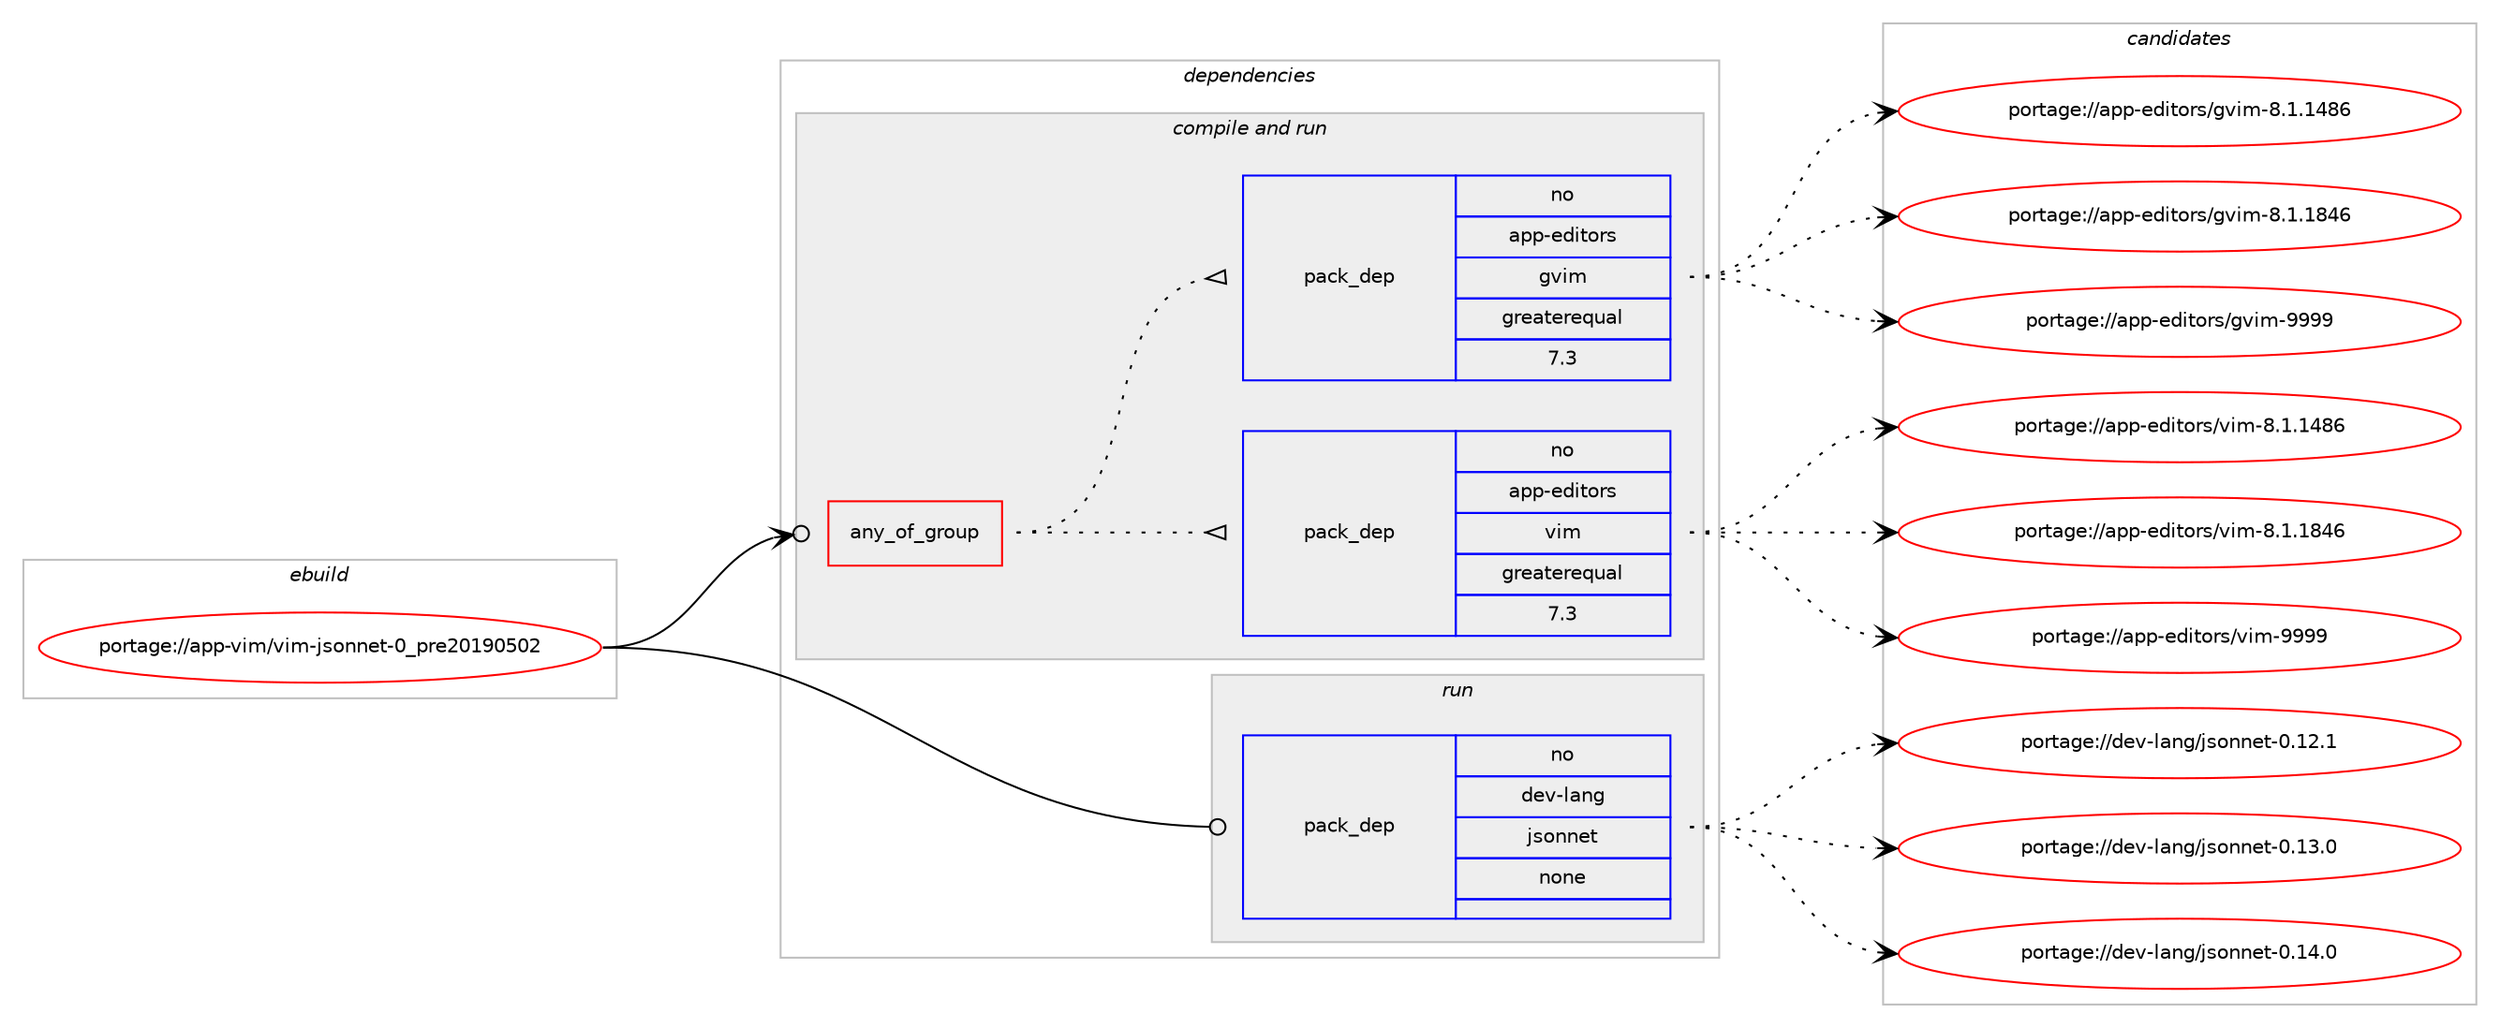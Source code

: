 digraph prolog {

# *************
# Graph options
# *************

newrank=true;
concentrate=true;
compound=true;
graph [rankdir=LR,fontname=Helvetica,fontsize=10,ranksep=1.5];#, ranksep=2.5, nodesep=0.2];
edge  [arrowhead=vee];
node  [fontname=Helvetica,fontsize=10];

# **********
# The ebuild
# **********

subgraph cluster_leftcol {
color=gray;
rank=same;
label=<<i>ebuild</i>>;
id [label="portage://app-vim/vim-jsonnet-0_pre20190502", color=red, width=4, href="../app-vim/vim-jsonnet-0_pre20190502.svg"];
}

# ****************
# The dependencies
# ****************

subgraph cluster_midcol {
color=gray;
label=<<i>dependencies</i>>;
subgraph cluster_compile {
fillcolor="#eeeeee";
style=filled;
label=<<i>compile</i>>;
}
subgraph cluster_compileandrun {
fillcolor="#eeeeee";
style=filled;
label=<<i>compile and run</i>>;
subgraph any1037 {
dependency49935 [label=<<TABLE BORDER="0" CELLBORDER="1" CELLSPACING="0" CELLPADDING="4"><TR><TD CELLPADDING="10">any_of_group</TD></TR></TABLE>>, shape=none, color=red];subgraph pack37159 {
dependency49936 [label=<<TABLE BORDER="0" CELLBORDER="1" CELLSPACING="0" CELLPADDING="4" WIDTH="220"><TR><TD ROWSPAN="6" CELLPADDING="30">pack_dep</TD></TR><TR><TD WIDTH="110">no</TD></TR><TR><TD>app-editors</TD></TR><TR><TD>vim</TD></TR><TR><TD>greaterequal</TD></TR><TR><TD>7.3</TD></TR></TABLE>>, shape=none, color=blue];
}
dependency49935:e -> dependency49936:w [weight=20,style="dotted",arrowhead="oinv"];
subgraph pack37160 {
dependency49937 [label=<<TABLE BORDER="0" CELLBORDER="1" CELLSPACING="0" CELLPADDING="4" WIDTH="220"><TR><TD ROWSPAN="6" CELLPADDING="30">pack_dep</TD></TR><TR><TD WIDTH="110">no</TD></TR><TR><TD>app-editors</TD></TR><TR><TD>gvim</TD></TR><TR><TD>greaterequal</TD></TR><TR><TD>7.3</TD></TR></TABLE>>, shape=none, color=blue];
}
dependency49935:e -> dependency49937:w [weight=20,style="dotted",arrowhead="oinv"];
}
id:e -> dependency49935:w [weight=20,style="solid",arrowhead="odotvee"];
}
subgraph cluster_run {
fillcolor="#eeeeee";
style=filled;
label=<<i>run</i>>;
subgraph pack37161 {
dependency49938 [label=<<TABLE BORDER="0" CELLBORDER="1" CELLSPACING="0" CELLPADDING="4" WIDTH="220"><TR><TD ROWSPAN="6" CELLPADDING="30">pack_dep</TD></TR><TR><TD WIDTH="110">no</TD></TR><TR><TD>dev-lang</TD></TR><TR><TD>jsonnet</TD></TR><TR><TD>none</TD></TR><TR><TD></TD></TR></TABLE>>, shape=none, color=blue];
}
id:e -> dependency49938:w [weight=20,style="solid",arrowhead="odot"];
}
}

# **************
# The candidates
# **************

subgraph cluster_choices {
rank=same;
color=gray;
label=<<i>candidates</i>>;

subgraph choice37159 {
color=black;
nodesep=1;
choiceportage971121124510110010511611111411547118105109455646494649525654 [label="portage://app-editors/vim-8.1.1486", color=red, width=4,href="../app-editors/vim-8.1.1486.svg"];
choiceportage971121124510110010511611111411547118105109455646494649565254 [label="portage://app-editors/vim-8.1.1846", color=red, width=4,href="../app-editors/vim-8.1.1846.svg"];
choiceportage9711211245101100105116111114115471181051094557575757 [label="portage://app-editors/vim-9999", color=red, width=4,href="../app-editors/vim-9999.svg"];
dependency49936:e -> choiceportage971121124510110010511611111411547118105109455646494649525654:w [style=dotted,weight="100"];
dependency49936:e -> choiceportage971121124510110010511611111411547118105109455646494649565254:w [style=dotted,weight="100"];
dependency49936:e -> choiceportage9711211245101100105116111114115471181051094557575757:w [style=dotted,weight="100"];
}
subgraph choice37160 {
color=black;
nodesep=1;
choiceportage971121124510110010511611111411547103118105109455646494649525654 [label="portage://app-editors/gvim-8.1.1486", color=red, width=4,href="../app-editors/gvim-8.1.1486.svg"];
choiceportage971121124510110010511611111411547103118105109455646494649565254 [label="portage://app-editors/gvim-8.1.1846", color=red, width=4,href="../app-editors/gvim-8.1.1846.svg"];
choiceportage9711211245101100105116111114115471031181051094557575757 [label="portage://app-editors/gvim-9999", color=red, width=4,href="../app-editors/gvim-9999.svg"];
dependency49937:e -> choiceportage971121124510110010511611111411547103118105109455646494649525654:w [style=dotted,weight="100"];
dependency49937:e -> choiceportage971121124510110010511611111411547103118105109455646494649565254:w [style=dotted,weight="100"];
dependency49937:e -> choiceportage9711211245101100105116111114115471031181051094557575757:w [style=dotted,weight="100"];
}
subgraph choice37161 {
color=black;
nodesep=1;
choiceportage10010111845108971101034710611511111011010111645484649504649 [label="portage://dev-lang/jsonnet-0.12.1", color=red, width=4,href="../dev-lang/jsonnet-0.12.1.svg"];
choiceportage10010111845108971101034710611511111011010111645484649514648 [label="portage://dev-lang/jsonnet-0.13.0", color=red, width=4,href="../dev-lang/jsonnet-0.13.0.svg"];
choiceportage10010111845108971101034710611511111011010111645484649524648 [label="portage://dev-lang/jsonnet-0.14.0", color=red, width=4,href="../dev-lang/jsonnet-0.14.0.svg"];
dependency49938:e -> choiceportage10010111845108971101034710611511111011010111645484649504649:w [style=dotted,weight="100"];
dependency49938:e -> choiceportage10010111845108971101034710611511111011010111645484649514648:w [style=dotted,weight="100"];
dependency49938:e -> choiceportage10010111845108971101034710611511111011010111645484649524648:w [style=dotted,weight="100"];
}
}

}
